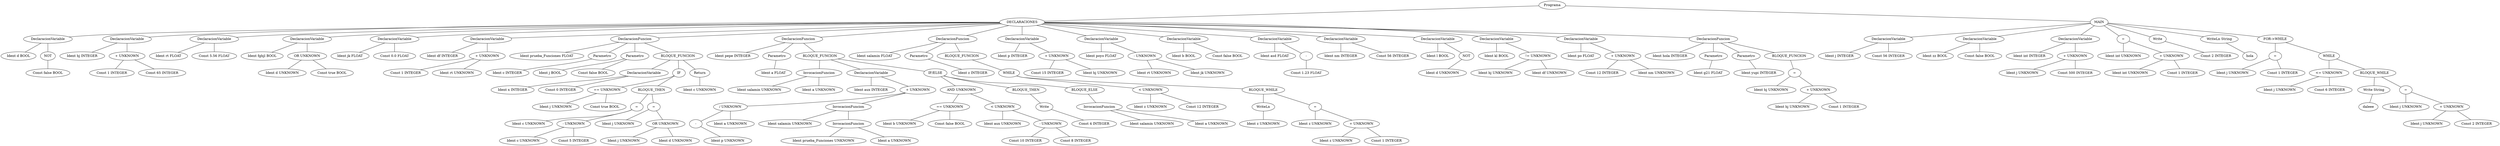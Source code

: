 graph G {1 [label="Programa"]
2 [label="DECLARACIONES"]
1 -- 2
3 [label="DeclaracionVariable"]
2 -- 3
4 [label="Ident d BOOL"]
3 -- 4
5 [label="NOT"]
3 -- 5
6 [label="Const false BOOL"]
5 -- 6
7 [label="DeclaracionVariable"]
2 -- 7
8 [label="Ident hj INTEGER"]
7 -- 8
9 [label="+ UNKNOWN"]
7 -- 9
10 [label="Const 1 INTEGER"]
9 -- 10
11 [label="Const 65 INTEGER"]
9 -- 11
12 [label="DeclaracionVariable"]
2 -- 12
13 [label="Ident rt FLOAT"]
12 -- 13
14 [label="Const 5.56 FLOAT"]
12 -- 14
15 [label="DeclaracionVariable"]
2 -- 15
16 [label="Ident fghjl BOOL"]
15 -- 16
17 [label="OR UNKNOWN"]
15 -- 17
18 [label="Ident d UNKNOWN"]
17 -- 18
19 [label="Const true BOOL"]
17 -- 19
20 [label="DeclaracionVariable"]
2 -- 20
21 [label="Ident jk FLOAT"]
20 -- 21
22 [label="Const 0.0 FLOAT"]
20 -- 22
23 [label="DeclaracionVariable"]
2 -- 23
24 [label="Ident df INTEGER"]
23 -- 24
25 [label="+ UNKNOWN"]
23 -- 25
26 [label="Const 1 INTEGER"]
25 -- 26
27 [label="Ident rt UNKNOWN"]
25 -- 27
28 [label="DeclaracionFuncion"]
2 -- 28
29 [label="Ident prueba_Funciones FLOAT"]
28 -- 29
30 [label="Parametro"]
28 -- 30
31 [label="Ident c INTEGER"]
30 -- 31
32 [label="Parametro"]
28 -- 32
33 [label="Ident j BOOL"]
32 -- 33
34 [label="Const false BOOL"]
32 -- 34
35 [label="BLOQUE_FUNCION"]
28 -- 35
36 [label="DeclaracionVariable"]
35 -- 36
37 [label="Ident x INTEGER"]
36 -- 37
38 [label="Const 0 INTEGER"]
36 -- 38
39 [label="IF"]
35 -- 39
40 [label="== UNKNOWN"]
39 -- 40
41 [label="Ident j UNKNOWN"]
40 -- 41
42 [label="Const true BOOL"]
40 -- 42
43 [label="BLOQUE_THEN"]
39 -- 43
44 [label="="]
43 -- 44
45 [label="Ident c UNKNOWN"]
44 -- 45
46 [label="- UNKNOWN"]
44 -- 46
47 [label="Ident c UNKNOWN"]
46 -- 47
48 [label="Const 5 INTEGER"]
46 -- 48
49 [label="="]
43 -- 49
50 [label="Ident j UNKNOWN"]
49 -- 50
51 [label="OR UNKNOWN"]
49 -- 51
52 [label="Ident j UNKNOWN"]
51 -- 52
53 [label="Ident d UNKNOWN"]
51 -- 53
54 [label="Return"]
35 -- 54
55 [label="Ident c UNKNOWN"]
54 -- 55
56 [label="DeclaracionFuncion"]
2 -- 56
57 [label="Ident pepe INTEGER"]
56 -- 57
58 [label="Parametro"]
56 -- 58
59 [label="Ident a FLOAT"]
58 -- 59
60 [label="BLOQUE_FUNCION"]
56 -- 60
61 [label="InvocacionFuncion"]
60 -- 61
62 [label="Ident salamin UNKNOWN"]
61 -- 62
63 [label="Ident a UNKNOWN"]
61 -- 63
64 [label="DeclaracionVariable"]
60 -- 64
65 [label="Ident aux INTEGER"]
64 -- 65
66 [label="+ UNKNOWN"]
64 -- 66
67 [label="/ UNKNOWN"]
66 -- 67
68 [label="-"]
67 -- 68
69 [label="Ident p UNKNOWN"]
68 -- 69
70 [label="Ident a UNKNOWN"]
67 -- 70
71 [label="InvocacionFuncion"]
66 -- 71
72 [label="Ident salamin UNKNOWN"]
71 -- 72
73 [label="InvocacionFuncion"]
71 -- 73
74 [label="Ident prueba_Funciones UNKNOWN"]
73 -- 74
75 [label="Ident a UNKNOWN"]
73 -- 75
76 [label="IF/ELSE"]
60 -- 76
77 [label="AND UNKNOWN"]
76 -- 77
78 [label="== UNKNOWN"]
77 -- 78
79 [label="Ident b UNKNOWN"]
78 -- 79
80 [label="Const false BOOL"]
78 -- 80
81 [label="< UNKNOWN"]
77 -- 81
82 [label="Ident aux UNKNOWN"]
81 -- 82
83 [label="- UNKNOWN"]
81 -- 83
84 [label="Const 10 INTEGER"]
83 -- 84
85 [label="Const 8 INTEGER"]
83 -- 85
86 [label="BLOQUE_THEN"]
76 -- 86
87 [label="Write"]
86 -- 87
88 [label="Const 4 INTEGER"]
87 -- 88
89 [label="BLOQUE_ELSE"]
76 -- 89
90 [label="InvocacionFuncion"]
89 -- 90
91 [label="Ident salamin UNKNOWN"]
90 -- 91
92 [label="Ident a UNKNOWN"]
90 -- 92
93 [label="DeclaracionFuncion"]
2 -- 93
94 [label="Ident salamin FLOAT"]
93 -- 94
95 [label="Parametro"]
93 -- 95
96 [label="Ident z INTEGER"]
95 -- 96
97 [label="BLOQUE_FUNCION"]
93 -- 97
98 [label="WHILE"]
97 -- 98
99 [label="< UNKNOWN"]
98 -- 99
100 [label="Ident z UNKNOWN"]
99 -- 100
101 [label="Const 12 INTEGER"]
99 -- 101
102 [label="BLOQUE_WHILE"]
98 -- 102
103 [label="WriteLn"]
102 -- 103
104 [label="Ident z UNKNOWN"]
103 -- 104
105 [label="="]
102 -- 105
106 [label="Ident z UNKNOWN"]
105 -- 106
107 [label="+ UNKNOWN"]
105 -- 107
108 [label="Ident z UNKNOWN"]
107 -- 108
109 [label="Const 1 INTEGER"]
107 -- 109
110 [label="DeclaracionVariable"]
2 -- 110
111 [label="Ident p INTEGER"]
110 -- 111
112 [label="+ UNKNOWN"]
110 -- 112
113 [label="Const 15 INTEGER"]
112 -- 113
114 [label="Ident hj UNKNOWN"]
112 -- 114
115 [label="DeclaracionVariable"]
2 -- 115
116 [label="Ident poyo FLOAT"]
115 -- 116
117 [label="- UNKNOWN"]
115 -- 117
118 [label="Ident rt UNKNOWN"]
117 -- 118
119 [label="Ident jk UNKNOWN"]
117 -- 119
120 [label="DeclaracionVariable"]
2 -- 120
121 [label="Ident b BOOL"]
120 -- 121
122 [label="Const false BOOL"]
120 -- 122
123 [label="DeclaracionVariable"]
2 -- 123
124 [label="Ident asd FLOAT"]
123 -- 124
125 [label="-"]
123 -- 125
126 [label="Const 1.23 FLOAT"]
125 -- 126
127 [label="DeclaracionVariable"]
2 -- 127
128 [label="Ident nm INTEGER"]
127 -- 128
129 [label="Const 56 INTEGER"]
127 -- 129
130 [label="DeclaracionVariable"]
2 -- 130
131 [label="Ident l BOOL"]
130 -- 131
132 [label="NOT"]
130 -- 132
133 [label="Ident d UNKNOWN"]
132 -- 133
134 [label="DeclaracionVariable"]
2 -- 134
135 [label="Ident kl BOOL"]
134 -- 135
136 [label="!= UNKNOWN"]
134 -- 136
137 [label="Ident hj UNKNOWN"]
136 -- 137
138 [label="Ident df UNKNOWN"]
136 -- 138
139 [label="DeclaracionVariable"]
2 -- 139
140 [label="Ident po FLOAT"]
139 -- 140
141 [label="+ UNKNOWN"]
139 -- 141
142 [label="Const 12 INTEGER"]
141 -- 142
143 [label="Ident nm UNKNOWN"]
141 -- 143
144 [label="DeclaracionFuncion"]
2 -- 144
145 [label="Ident hola INTEGER"]
144 -- 145
146 [label="Parametro"]
144 -- 146
147 [label="Ident g21 FLOAT"]
146 -- 147
148 [label="Parametro"]
144 -- 148
149 [label="Ident yupi INTEGER"]
148 -- 149
150 [label="BLOQUE_FUNCION"]
144 -- 150
151 [label="="]
150 -- 151
152 [label="Ident hj UNKNOWN"]
151 -- 152
153 [label="+ UNKNOWN"]
151 -- 153
154 [label="Ident hj UNKNOWN"]
153 -- 154
155 [label="Const 1 INTEGER"]
153 -- 155
156 [label="MAIN"]
1 -- 156
157 [label="DeclaracionVariable"]
156 -- 157
158 [label="Ident j INTEGER"]
157 -- 158
159 [label="Const 56 INTEGER"]
157 -- 159
160 [label="DeclaracionVariable"]
156 -- 160
161 [label="Ident zz BOOL"]
160 -- 161
162 [label="Const false BOOL"]
160 -- 162
163 [label="DeclaracionVariable"]
156 -- 163
164 [label="Ident int INTEGER"]
163 -- 164
165 [label="+ UNKNOWN"]
163 -- 165
166 [label="Ident j UNKNOWN"]
165 -- 166
167 [label="Const 500 INTEGER"]
165 -- 167
168 [label="="]
156 -- 168
169 [label="Ident int UNKNOWN"]
168 -- 169
170 [label="+ UNKNOWN"]
168 -- 170
171 [label="Ident int UNKNOWN"]
170 -- 171
172 [label="Const 1 INTEGER"]
170 -- 172
173 [label="Write"]
156 -- 173
174 [label="Const 2 INTEGER"]
173 -- 174
175 [label="WriteLn String"]
156 -- 175
176 [label="hola"]
175 -- 176
177 [label="FOR->WHILE"]
156 -- 177
178 [label="="]
177 -- 178
179 [label="Ident j UNKNOWN"]
178 -- 179
180 [label="Const 1 INTEGER"]
178 -- 180
181 [label="WHILE"]
177 -- 181
182 [label="<= UNKNOWN"]
181 -- 182
183 [label="Ident j UNKNOWN"]
182 -- 183
184 [label="Const 6 INTEGER"]
182 -- 184
185 [label="BLOQUE_WHILE"]
181 -- 185
186 [label="Write String"]
185 -- 186
187 [label="daleee"]
186 -- 187
188 [label="="]
185 -- 188
189 [label="Ident j UNKNOWN"]
188 -- 189
190 [label="+ UNKNOWN"]
188 -- 190
191 [label="Ident j UNKNOWN"]
190 -- 191
192 [label="Const 2 INTEGER"]
190 -- 192
}

